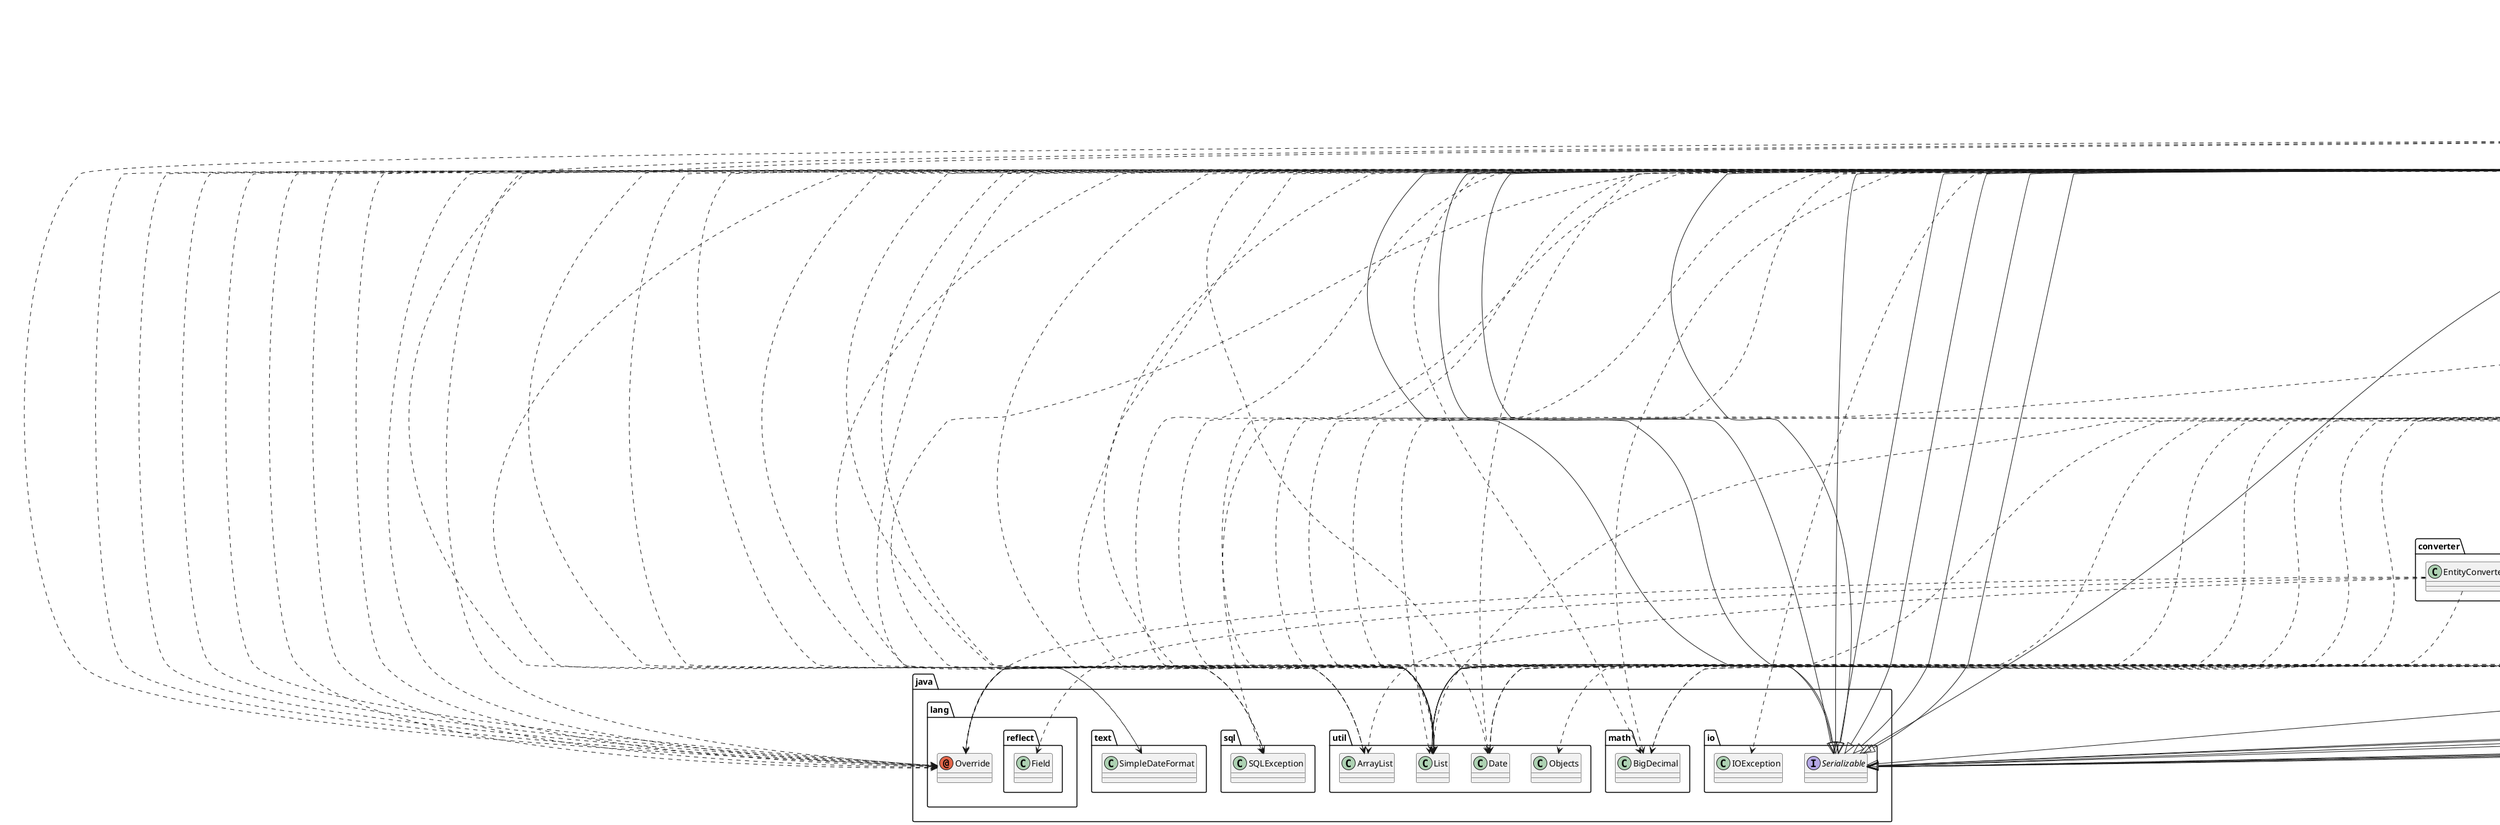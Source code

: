 @startuml
abstract class com.tenerianoe.ejb.AbstractFacade
annotation java.lang.Override
annotation javax.annotation.PostConstruct
annotation javax.ejb.EJB
annotation javax.ejb.Local
annotation javax.ejb.Stateless
annotation javax.faces.bean.ManagedBean
annotation javax.faces.bean.ViewScoped
annotation javax.faces.convert.FacesConverter
annotation javax.faces.view.ViewScoped
annotation javax.inject.Named
annotation javax.persistence.Column
annotation javax.persistence.Entity
annotation javax.persistence.GeneratedValue
annotation javax.persistence.Id
annotation javax.persistence.JoinColumn
annotation javax.persistence.ManyToOne
annotation javax.persistence.OneToOne
annotation javax.persistence.PersistenceContext
annotation javax.persistence.Table
annotation javax.persistence.Temporal
class com.tenerianoe.controller.Backup
class com.tenerianoe.controller.EntradaProductoController
class com.tenerianoe.controller.FacturaController
class com.tenerianoe.controller.LoginController
class com.tenerianoe.controller.ParametrizacionController
class com.tenerianoe.controller.PlantillaController
class com.tenerianoe.controller.ProduccionController
class com.tenerianoe.controller.ProductoController
class com.tenerianoe.controller.ProveedorController
class com.tenerianoe.controller.UsuarioController
class com.tenerianoe.controller.prueba
class com.tenerianoe.ejb.CatalogoProductoFacade
class com.tenerianoe.ejb.CatalogoProveedorFacade
class com.tenerianoe.ejb.DetalleFacturaFacade
class com.tenerianoe.ejb.DetalleProduccionFacade
class com.tenerianoe.ejb.EtapaFacade
class com.tenerianoe.ejb.FacturaFacade
class com.tenerianoe.ejb.InsumosPorcentajeFacade
class com.tenerianoe.ejb.PersonaFacade
class com.tenerianoe.ejb.ProduccionFacade
class com.tenerianoe.ejb.UsuarioFacade
class com.tenerianoe.model.CatalogoProveedor
class com.tenerianoe.model.DetalleFactura
class com.tenerianoe.model.DetalleProduccion
class com.tenerianoe.model.Etapa
class com.tenerianoe.model.Factura
class com.tenerianoe.model.InsumosPorcentaje
class com.tenerianoe.model.Persona
class com.tenerianoe.model.Produccion
class com.tenerianoe.model.Usuario
class com.tenerianoe.model.catalogo_producto
class com.tenerianoe.report.ReporteProveedor
class converter.EntityConverter
class java.io.IOException
class java.lang.reflect.Field
class java.math.BigDecimal
class java.sql.SQLException
class java.text.SimpleDateFormat
class java.util.ArrayList
class java.util.Date
class java.util.List
class java.util.Objects
class javax.faces.application.FacesMessage
class javax.faces.component.UIComponent
class javax.faces.context.FacesContext
class javax.persistence.CascadeType
class javax.persistence.EmbeddedId
class javax.persistence.EntityManager
class javax.persistence.ForeignKey
class javax.persistence.GenerationType
class javax.persistence.Query
class javax.persistence.TemporalType
class javax.servlet.ServletContext
class javax.servlet.http.HttpServletResponse
class net.sf.jasperreports.engine.export.JRPdfExporter
class net.sf.jasperreports.engine.util.JRLoader
class org.apache.commons.codec.digest.DigestUtils
class org.primefaces.event.CellEditEvent
class org.primefaces.event.SelectEvent
interface com.tenerianoe.ejb.CatalogoProductoFacadeLocal
interface com.tenerianoe.ejb.CatalogoProveedorFacadeLocal
interface com.tenerianoe.ejb.DetalleFacturaFacadeLocal
interface com.tenerianoe.ejb.DetalleProduccionFacadeLocal
interface com.tenerianoe.ejb.EtapaFacadeLocal
interface com.tenerianoe.ejb.FacturaFacadeLocal
interface com.tenerianoe.ejb.InsumosPorcentajeFacadeLocal
interface com.tenerianoe.ejb.PersonaFacadeLocal
interface com.tenerianoe.ejb.ProduccionFacadeLocal
interface com.tenerianoe.ejb.UsuarioFacadeLocal
interface java.io.Serializable
interface javax.faces.convert.Converter
com.tenerianoe.ejb.AbstractFacade ..> java.util.List
com.tenerianoe.ejb.AbstractFacade ..> javax.persistence.EntityManager
com.tenerianoe.controller.Backup ..> javax.faces.bean.ManagedBean
com.tenerianoe.controller.Backup ..> java.text.SimpleDateFormat
com.tenerianoe.controller.Backup ..> java.util.Date
com.tenerianoe.controller.Backup ..> javax.faces.context.FacesContext
com.tenerianoe.controller.Backup ..> javax.servlet.ServletContext
com.tenerianoe.controller.Backup --|> java.io.Serializable
com.tenerianoe.controller.EntradaProductoController ..> javax.annotation.PostConstruct
com.tenerianoe.controller.EntradaProductoController ..> javax.ejb.EJB
com.tenerianoe.controller.EntradaProductoController ..> javax.faces.bean.ManagedBean
com.tenerianoe.controller.EntradaProductoController ..> javax.faces.bean.ViewScoped
com.tenerianoe.controller.EntradaProductoController ..> com.tenerianoe.model.CatalogoProveedor
com.tenerianoe.controller.EntradaProductoController ..> com.tenerianoe.model.DetalleFactura
com.tenerianoe.controller.EntradaProductoController ..> com.tenerianoe.model.Factura
com.tenerianoe.controller.EntradaProductoController ..> com.tenerianoe.model.catalogo_producto
com.tenerianoe.controller.EntradaProductoController ..> com.tenerianoe.report.ReporteProveedor
com.tenerianoe.controller.EntradaProductoController ..> java.math.BigDecimal
com.tenerianoe.controller.EntradaProductoController ..> java.sql.SQLException
com.tenerianoe.controller.EntradaProductoController ..> java.util.ArrayList
com.tenerianoe.controller.EntradaProductoController ..> java.util.List
com.tenerianoe.controller.EntradaProductoController ..> javax.faces.application.FacesMessage
com.tenerianoe.controller.EntradaProductoController ..> javax.faces.context.FacesContext
com.tenerianoe.controller.EntradaProductoController ..> javax.servlet.ServletContext
com.tenerianoe.controller.EntradaProductoController ..> org.primefaces.event.CellEditEvent
com.tenerianoe.controller.EntradaProductoController ..> com.tenerianoe.ejb.CatalogoProductoFacadeLocal
com.tenerianoe.controller.EntradaProductoController ..> com.tenerianoe.ejb.CatalogoProveedorFacadeLocal
com.tenerianoe.controller.EntradaProductoController ..> com.tenerianoe.ejb.DetalleFacturaFacadeLocal
com.tenerianoe.controller.EntradaProductoController ..> com.tenerianoe.ejb.FacturaFacadeLocal
com.tenerianoe.controller.EntradaProductoController --|> java.io.Serializable
com.tenerianoe.controller.FacturaController ..> javax.annotation.PostConstruct
com.tenerianoe.controller.FacturaController ..> javax.ejb.EJB
com.tenerianoe.controller.FacturaController ..> javax.faces.bean.ViewScoped
com.tenerianoe.controller.FacturaController ..> javax.inject.Named
com.tenerianoe.controller.FacturaController ..> com.tenerianoe.ejb.DetalleFacturaFacade
com.tenerianoe.controller.FacturaController ..> com.tenerianoe.model.CatalogoProveedor
com.tenerianoe.controller.FacturaController ..> com.tenerianoe.model.DetalleFactura
com.tenerianoe.controller.FacturaController ..> com.tenerianoe.model.Factura
com.tenerianoe.controller.FacturaController ..> com.tenerianoe.model.catalogo_producto
com.tenerianoe.controller.FacturaController ..> java.math.BigDecimal
com.tenerianoe.controller.FacturaController ..> java.util.ArrayList
com.tenerianoe.controller.FacturaController ..> java.util.List
com.tenerianoe.controller.FacturaController ..> javax.faces.application.FacesMessage
com.tenerianoe.controller.FacturaController ..> javax.faces.context.FacesContext
com.tenerianoe.controller.FacturaController ..> org.primefaces.event.SelectEvent
com.tenerianoe.controller.FacturaController ..> com.tenerianoe.ejb.CatalogoProductoFacadeLocal
com.tenerianoe.controller.FacturaController ..> com.tenerianoe.ejb.CatalogoProveedorFacadeLocal
com.tenerianoe.controller.FacturaController ..> com.tenerianoe.ejb.FacturaFacadeLocal
com.tenerianoe.controller.LoginController ..> javax.annotation.PostConstruct
com.tenerianoe.controller.LoginController ..> javax.ejb.EJB
com.tenerianoe.controller.LoginController ..> javax.faces.view.ViewScoped
com.tenerianoe.controller.LoginController ..> javax.inject.Named
com.tenerianoe.controller.LoginController ..> com.tenerianoe.model.Usuario
com.tenerianoe.controller.LoginController ..> java.io.IOException
com.tenerianoe.controller.LoginController ..> javax.faces.application.FacesMessage
com.tenerianoe.controller.LoginController ..> javax.faces.context.FacesContext
com.tenerianoe.controller.LoginController ..> com.tenerianoe.ejb.UsuarioFacadeLocal
com.tenerianoe.controller.LoginController --|> java.io.Serializable
com.tenerianoe.controller.ParametrizacionController ..> javax.annotation.PostConstruct
com.tenerianoe.controller.ParametrizacionController ..> javax.ejb.EJB
com.tenerianoe.controller.ParametrizacionController ..> javax.faces.bean.ManagedBean
com.tenerianoe.controller.ParametrizacionController ..> javax.faces.bean.ViewScoped
com.tenerianoe.controller.ParametrizacionController ..> com.tenerianoe.model.Etapa
com.tenerianoe.controller.ParametrizacionController ..> com.tenerianoe.model.InsumosPorcentaje
com.tenerianoe.controller.ParametrizacionController ..> com.tenerianoe.model.catalogo_producto
com.tenerianoe.controller.ParametrizacionController ..> com.tenerianoe.report.ReporteProveedor
com.tenerianoe.controller.ParametrizacionController ..> java.sql.SQLException
com.tenerianoe.controller.ParametrizacionController ..> java.util.List
com.tenerianoe.controller.ParametrizacionController ..> javax.faces.application.FacesMessage
com.tenerianoe.controller.ParametrizacionController ..> javax.faces.context.FacesContext
com.tenerianoe.controller.ParametrizacionController ..> javax.servlet.ServletContext
com.tenerianoe.controller.ParametrizacionController ..> com.tenerianoe.ejb.CatalogoProductoFacadeLocal
com.tenerianoe.controller.ParametrizacionController ..> com.tenerianoe.ejb.EtapaFacadeLocal
com.tenerianoe.controller.ParametrizacionController ..> com.tenerianoe.ejb.InsumosPorcentajeFacadeLocal
com.tenerianoe.controller.ParametrizacionController --|> java.io.Serializable
com.tenerianoe.controller.PlantillaController ..> javax.faces.view.ViewScoped
com.tenerianoe.controller.PlantillaController ..> javax.inject.Named
com.tenerianoe.controller.PlantillaController ..> com.tenerianoe.model.Usuario
com.tenerianoe.controller.PlantillaController ..> javax.faces.context.FacesContext
com.tenerianoe.controller.PlantillaController --|> java.io.Serializable
com.tenerianoe.controller.ProduccionController ..> javax.annotation.PostConstruct
com.tenerianoe.controller.ProduccionController ..> javax.ejb.EJB
com.tenerianoe.controller.ProduccionController ..> javax.faces.bean.ManagedBean
com.tenerianoe.controller.ProduccionController ..> javax.faces.bean.ViewScoped
com.tenerianoe.controller.ProduccionController ..> com.tenerianoe.model.DetalleProduccion
com.tenerianoe.controller.ProduccionController ..> com.tenerianoe.model.InsumosPorcentaje
com.tenerianoe.controller.ProduccionController ..> com.tenerianoe.model.Produccion
com.tenerianoe.controller.ProduccionController ..> com.tenerianoe.model.catalogo_producto
com.tenerianoe.controller.ProduccionController ..> java.util.List
com.tenerianoe.controller.ProduccionController ..> com.tenerianoe.ejb.CatalogoProductoFacadeLocal
com.tenerianoe.controller.ProduccionController ..> com.tenerianoe.ejb.DetalleProduccionFacadeLocal
com.tenerianoe.controller.ProduccionController ..> com.tenerianoe.ejb.InsumosPorcentajeFacadeLocal
com.tenerianoe.controller.ProduccionController ..> com.tenerianoe.ejb.ProduccionFacadeLocal
com.tenerianoe.controller.ProduccionController --|> java.io.Serializable
com.tenerianoe.controller.ProductoController ..> javax.annotation.PostConstruct
com.tenerianoe.controller.ProductoController ..> javax.ejb.EJB
com.tenerianoe.controller.ProductoController ..> javax.faces.view.ViewScoped
com.tenerianoe.controller.ProductoController ..> javax.inject.Named
com.tenerianoe.controller.ProductoController ..> com.tenerianoe.model.catalogo_producto
com.tenerianoe.controller.ProductoController ..> com.tenerianoe.report.ReporteProveedor
com.tenerianoe.controller.ProductoController ..> java.sql.SQLException
com.tenerianoe.controller.ProductoController ..> java.util.List
com.tenerianoe.controller.ProductoController ..> javax.faces.application.FacesMessage
com.tenerianoe.controller.ProductoController ..> javax.faces.context.FacesContext
com.tenerianoe.controller.ProductoController ..> javax.servlet.ServletContext
com.tenerianoe.controller.ProductoController ..> com.tenerianoe.ejb.CatalogoProductoFacadeLocal
com.tenerianoe.controller.ProductoController --|> java.io.Serializable
com.tenerianoe.controller.ProveedorController ..> javax.annotation.PostConstruct
com.tenerianoe.controller.ProveedorController ..> javax.ejb.EJB
com.tenerianoe.controller.ProveedorController ..> javax.faces.view.ViewScoped
com.tenerianoe.controller.ProveedorController ..> javax.inject.Named
com.tenerianoe.controller.ProveedorController ..> com.tenerianoe.model.CatalogoProveedor
com.tenerianoe.controller.ProveedorController ..> com.tenerianoe.report.ReporteProveedor
com.tenerianoe.controller.ProveedorController ..> java.sql.SQLException
com.tenerianoe.controller.ProveedorController ..> java.util.List
com.tenerianoe.controller.ProveedorController ..> javax.faces.application.FacesMessage
com.tenerianoe.controller.ProveedorController ..> javax.faces.context.FacesContext
com.tenerianoe.controller.ProveedorController ..> javax.servlet.ServletContext
com.tenerianoe.controller.ProveedorController ..> com.tenerianoe.ejb.CatalogoProveedorFacadeLocal
com.tenerianoe.controller.ProveedorController --|> java.io.Serializable
com.tenerianoe.controller.UsuarioController ..> javax.annotation.PostConstruct
com.tenerianoe.controller.UsuarioController ..> javax.ejb.EJB
com.tenerianoe.controller.UsuarioController ..> javax.faces.view.ViewScoped
com.tenerianoe.controller.UsuarioController ..> javax.inject.Named
com.tenerianoe.controller.UsuarioController ..> com.tenerianoe.model.Persona
com.tenerianoe.controller.UsuarioController ..> com.tenerianoe.model.Usuario
com.tenerianoe.controller.UsuarioController ..> java.text.SimpleDateFormat
com.tenerianoe.controller.UsuarioController ..> java.util.Date
com.tenerianoe.controller.UsuarioController ..> java.util.List
com.tenerianoe.controller.UsuarioController ..> javax.faces.application.FacesMessage
com.tenerianoe.controller.UsuarioController ..> javax.faces.context.FacesContext
com.tenerianoe.controller.UsuarioController ..> org.apache.commons.codec.digest.DigestUtils
com.tenerianoe.controller.UsuarioController ..> com.tenerianoe.ejb.PersonaFacadeLocal
com.tenerianoe.controller.UsuarioController ..> com.tenerianoe.ejb.UsuarioFacadeLocal
com.tenerianoe.controller.UsuarioController --|> java.io.Serializable
com.tenerianoe.controller.prueba ..> javax.faces.bean.ManagedBean
com.tenerianoe.controller.prueba ..> javax.faces.view.ViewScoped
com.tenerianoe.controller.prueba ..> javax.faces.application.FacesMessage
com.tenerianoe.controller.prueba ..> javax.faces.context.FacesContext
com.tenerianoe.controller.prueba --|> java.io.Serializable
com.tenerianoe.ejb.CatalogoProductoFacade --|> com.tenerianoe.ejb.AbstractFacade
com.tenerianoe.ejb.CatalogoProductoFacade ..> java.lang.Override
com.tenerianoe.ejb.CatalogoProductoFacade ..> javax.ejb.Stateless
com.tenerianoe.ejb.CatalogoProductoFacade ..> javax.persistence.PersistenceContext
com.tenerianoe.ejb.CatalogoProductoFacade ..> com.tenerianoe.model.catalogo_producto
com.tenerianoe.ejb.CatalogoProductoFacade ..> javax.persistence.EntityManager
com.tenerianoe.ejb.CatalogoProductoFacade --|> com.tenerianoe.ejb.CatalogoProductoFacadeLocal
com.tenerianoe.ejb.CatalogoProveedorFacade --|> com.tenerianoe.ejb.AbstractFacade
com.tenerianoe.ejb.CatalogoProveedorFacade ..> java.lang.Override
com.tenerianoe.ejb.CatalogoProveedorFacade ..> javax.ejb.Stateless
com.tenerianoe.ejb.CatalogoProveedorFacade ..> javax.persistence.PersistenceContext
com.tenerianoe.ejb.CatalogoProveedorFacade ..> com.tenerianoe.model.CatalogoProveedor
com.tenerianoe.ejb.CatalogoProveedorFacade ..> javax.persistence.EntityManager
com.tenerianoe.ejb.CatalogoProveedorFacade --|> com.tenerianoe.ejb.CatalogoProveedorFacadeLocal
com.tenerianoe.ejb.DetalleFacturaFacade --|> com.tenerianoe.ejb.AbstractFacade
com.tenerianoe.ejb.DetalleFacturaFacade ..> java.lang.Override
com.tenerianoe.ejb.DetalleFacturaFacade ..> javax.ejb.Stateless
com.tenerianoe.ejb.DetalleFacturaFacade ..> javax.persistence.PersistenceContext
com.tenerianoe.ejb.DetalleFacturaFacade ..> com.tenerianoe.model.DetalleFactura
com.tenerianoe.ejb.DetalleFacturaFacade ..> javax.persistence.EntityManager
com.tenerianoe.ejb.DetalleFacturaFacade --|> com.tenerianoe.ejb.DetalleFacturaFacadeLocal
com.tenerianoe.ejb.DetalleProduccionFacade --|> com.tenerianoe.ejb.AbstractFacade
com.tenerianoe.ejb.DetalleProduccionFacade ..> java.lang.Override
com.tenerianoe.ejb.DetalleProduccionFacade ..> javax.ejb.Stateless
com.tenerianoe.ejb.DetalleProduccionFacade ..> javax.persistence.PersistenceContext
com.tenerianoe.ejb.DetalleProduccionFacade ..> com.tenerianoe.model.DetalleProduccion
com.tenerianoe.ejb.DetalleProduccionFacade ..> java.util.List
com.tenerianoe.ejb.DetalleProduccionFacade ..> javax.persistence.EntityManager
com.tenerianoe.ejb.DetalleProduccionFacade ..> javax.persistence.Query
com.tenerianoe.ejb.DetalleProduccionFacade --|> com.tenerianoe.ejb.DetalleProduccionFacadeLocal
com.tenerianoe.ejb.EtapaFacade --|> com.tenerianoe.ejb.AbstractFacade
com.tenerianoe.ejb.EtapaFacade ..> java.lang.Override
com.tenerianoe.ejb.EtapaFacade ..> javax.ejb.Stateless
com.tenerianoe.ejb.EtapaFacade ..> javax.persistence.PersistenceContext
com.tenerianoe.ejb.EtapaFacade ..> com.tenerianoe.model.Etapa
com.tenerianoe.ejb.EtapaFacade ..> javax.persistence.EntityManager
com.tenerianoe.ejb.EtapaFacade --|> com.tenerianoe.ejb.EtapaFacadeLocal
com.tenerianoe.ejb.FacturaFacade --|> com.tenerianoe.ejb.AbstractFacade
com.tenerianoe.ejb.FacturaFacade ..> java.lang.Override
com.tenerianoe.ejb.FacturaFacade ..> javax.ejb.Stateless
com.tenerianoe.ejb.FacturaFacade ..> javax.persistence.PersistenceContext
com.tenerianoe.ejb.FacturaFacade ..> com.tenerianoe.model.Factura
com.tenerianoe.ejb.FacturaFacade ..> javax.persistence.EntityManager
com.tenerianoe.ejb.FacturaFacade --|> com.tenerianoe.ejb.FacturaFacadeLocal
com.tenerianoe.ejb.InsumosPorcentajeFacade --|> com.tenerianoe.ejb.AbstractFacade
com.tenerianoe.ejb.InsumosPorcentajeFacade ..> java.lang.Override
com.tenerianoe.ejb.InsumosPorcentajeFacade ..> javax.ejb.Stateless
com.tenerianoe.ejb.InsumosPorcentajeFacade ..> javax.persistence.PersistenceContext
com.tenerianoe.ejb.InsumosPorcentajeFacade ..> com.tenerianoe.model.InsumosPorcentaje
com.tenerianoe.ejb.InsumosPorcentajeFacade ..> javax.persistence.EntityManager
com.tenerianoe.ejb.InsumosPorcentajeFacade --|> com.tenerianoe.ejb.InsumosPorcentajeFacadeLocal
com.tenerianoe.ejb.PersonaFacade --|> com.tenerianoe.ejb.AbstractFacade
com.tenerianoe.ejb.PersonaFacade ..> java.lang.Override
com.tenerianoe.ejb.PersonaFacade ..> javax.ejb.Stateless
com.tenerianoe.ejb.PersonaFacade ..> javax.persistence.PersistenceContext
com.tenerianoe.ejb.PersonaFacade ..> com.tenerianoe.model.Persona
com.tenerianoe.ejb.PersonaFacade ..> javax.persistence.EntityManager
com.tenerianoe.ejb.PersonaFacade --|> com.tenerianoe.ejb.PersonaFacadeLocal
com.tenerianoe.ejb.ProduccionFacade --|> com.tenerianoe.ejb.AbstractFacade
com.tenerianoe.ejb.ProduccionFacade ..> java.lang.Override
com.tenerianoe.ejb.ProduccionFacade ..> javax.ejb.Stateless
com.tenerianoe.ejb.ProduccionFacade ..> javax.persistence.PersistenceContext
com.tenerianoe.ejb.ProduccionFacade ..> com.tenerianoe.model.Produccion
com.tenerianoe.ejb.ProduccionFacade ..> java.util.ArrayList
com.tenerianoe.ejb.ProduccionFacade ..> java.util.List
com.tenerianoe.ejb.ProduccionFacade ..> javax.persistence.EntityManager
com.tenerianoe.ejb.ProduccionFacade ..> javax.persistence.Query
com.tenerianoe.ejb.ProduccionFacade --|> com.tenerianoe.ejb.ProduccionFacadeLocal
com.tenerianoe.ejb.UsuarioFacade --|> com.tenerianoe.ejb.AbstractFacade
com.tenerianoe.ejb.UsuarioFacade ..> java.lang.Override
com.tenerianoe.ejb.UsuarioFacade ..> javax.ejb.Stateless
com.tenerianoe.ejb.UsuarioFacade ..> javax.persistence.PersistenceContext
com.tenerianoe.ejb.UsuarioFacade ..> com.tenerianoe.model.Usuario
com.tenerianoe.ejb.UsuarioFacade ..> java.util.List
com.tenerianoe.ejb.UsuarioFacade ..> javax.persistence.EntityManager
com.tenerianoe.ejb.UsuarioFacade ..> javax.persistence.Query
com.tenerianoe.ejb.UsuarioFacade ..> org.apache.commons.codec.digest.DigestUtils
com.tenerianoe.ejb.UsuarioFacade --|> com.tenerianoe.ejb.UsuarioFacadeLocal
com.tenerianoe.model.CatalogoProveedor ..> java.lang.Override
com.tenerianoe.model.CatalogoProveedor ..> javax.persistence.Column
com.tenerianoe.model.CatalogoProveedor ..> javax.persistence.Entity
com.tenerianoe.model.CatalogoProveedor ..> javax.persistence.GeneratedValue
com.tenerianoe.model.CatalogoProveedor ..> javax.persistence.Id
com.tenerianoe.model.CatalogoProveedor ..> javax.persistence.Table
com.tenerianoe.model.CatalogoProveedor ..> javax.persistence.GenerationType
com.tenerianoe.model.CatalogoProveedor --|> java.io.Serializable
com.tenerianoe.model.DetalleFactura ..> javax.persistence.Column
com.tenerianoe.model.DetalleFactura ..> javax.persistence.Entity
com.tenerianoe.model.DetalleFactura ..> javax.persistence.GeneratedValue
com.tenerianoe.model.DetalleFactura ..> javax.persistence.Id
com.tenerianoe.model.DetalleFactura ..> javax.persistence.JoinColumn
com.tenerianoe.model.DetalleFactura ..> javax.persistence.ManyToOne
com.tenerianoe.model.DetalleFactura ..> javax.persistence.Table
com.tenerianoe.model.DetalleFactura ..> java.math.BigDecimal
com.tenerianoe.model.DetalleFactura ..> javax.persistence.GenerationType
com.tenerianoe.model.DetalleFactura --|> java.io.Serializable
com.tenerianoe.model.DetalleProduccion ..> javax.persistence.Column
com.tenerianoe.model.DetalleProduccion ..> javax.persistence.Entity
com.tenerianoe.model.DetalleProduccion ..> javax.persistence.GeneratedValue
com.tenerianoe.model.DetalleProduccion ..> javax.persistence.Id
com.tenerianoe.model.DetalleProduccion ..> javax.persistence.JoinColumn
com.tenerianoe.model.DetalleProduccion ..> javax.persistence.ManyToOne
com.tenerianoe.model.DetalleProduccion ..> javax.persistence.Table
com.tenerianoe.model.DetalleProduccion ..> javax.persistence.GenerationType
com.tenerianoe.model.DetalleProduccion --|> java.io.Serializable
com.tenerianoe.model.Etapa ..> javax.persistence.Column
com.tenerianoe.model.Etapa ..> javax.persistence.Entity
com.tenerianoe.model.Etapa ..> javax.persistence.GeneratedValue
com.tenerianoe.model.Etapa ..> javax.persistence.Id
com.tenerianoe.model.Etapa ..> javax.persistence.Table
com.tenerianoe.model.Etapa ..> javax.persistence.GenerationType
com.tenerianoe.model.Etapa --|> java.io.Serializable
com.tenerianoe.model.Factura ..> java.lang.Override
com.tenerianoe.model.Factura ..> javax.persistence.Column
com.tenerianoe.model.Factura ..> javax.persistence.Entity
com.tenerianoe.model.Factura ..> javax.persistence.GeneratedValue
com.tenerianoe.model.Factura ..> javax.persistence.Id
com.tenerianoe.model.Factura ..> javax.persistence.JoinColumn
com.tenerianoe.model.Factura ..> javax.persistence.ManyToOne
com.tenerianoe.model.Factura ..> javax.persistence.Table
com.tenerianoe.model.Factura ..> javax.persistence.Temporal
com.tenerianoe.model.Factura ..> java.math.BigDecimal
com.tenerianoe.model.Factura ..> java.util.Date
com.tenerianoe.model.Factura ..> javax.persistence.GenerationType
com.tenerianoe.model.Factura ..> javax.persistence.TemporalType
com.tenerianoe.model.Factura --|> java.io.Serializable
com.tenerianoe.model.InsumosPorcentaje ..> java.lang.Override
com.tenerianoe.model.InsumosPorcentaje ..> javax.persistence.Column
com.tenerianoe.model.InsumosPorcentaje ..> javax.persistence.Entity
com.tenerianoe.model.InsumosPorcentaje ..> javax.persistence.GeneratedValue
com.tenerianoe.model.InsumosPorcentaje ..> javax.persistence.Id
com.tenerianoe.model.InsumosPorcentaje ..> javax.persistence.JoinColumn
com.tenerianoe.model.InsumosPorcentaje ..> javax.persistence.ManyToOne
com.tenerianoe.model.InsumosPorcentaje ..> javax.persistence.Table
com.tenerianoe.model.InsumosPorcentaje ..> javax.persistence.CascadeType
com.tenerianoe.model.InsumosPorcentaje ..> javax.persistence.ForeignKey
com.tenerianoe.model.InsumosPorcentaje ..> javax.persistence.GenerationType
com.tenerianoe.model.InsumosPorcentaje --|> java.io.Serializable
com.tenerianoe.model.Persona ..> java.lang.Override
com.tenerianoe.model.Persona ..> javax.persistence.Column
com.tenerianoe.model.Persona ..> javax.persistence.Entity
com.tenerianoe.model.Persona ..> javax.persistence.GeneratedValue
com.tenerianoe.model.Persona ..> javax.persistence.Id
com.tenerianoe.model.Persona ..> javax.persistence.Table
com.tenerianoe.model.Persona ..> javax.persistence.Temporal
com.tenerianoe.model.Persona ..> java.util.Date
com.tenerianoe.model.Persona ..> javax.persistence.GenerationType
com.tenerianoe.model.Persona ..> javax.persistence.TemporalType
com.tenerianoe.model.Persona --|> java.io.Serializable
com.tenerianoe.model.Produccion ..> javax.persistence.Column
com.tenerianoe.model.Produccion ..> javax.persistence.Entity
com.tenerianoe.model.Produccion ..> javax.persistence.GeneratedValue
com.tenerianoe.model.Produccion ..> javax.persistence.Id
com.tenerianoe.model.Produccion ..> javax.persistence.Table
com.tenerianoe.model.Produccion ..> javax.persistence.Temporal
com.tenerianoe.model.Produccion ..> java.util.Date
com.tenerianoe.model.Produccion ..> javax.persistence.GenerationType
com.tenerianoe.model.Produccion ..> javax.persistence.TemporalType
com.tenerianoe.model.Produccion --|> java.io.Serializable
com.tenerianoe.model.Usuario ..> java.lang.Override
com.tenerianoe.model.Usuario ..> javax.persistence.Column
com.tenerianoe.model.Usuario ..> javax.persistence.Entity
com.tenerianoe.model.Usuario ..> javax.persistence.Id
com.tenerianoe.model.Usuario ..> javax.persistence.JoinColumn
com.tenerianoe.model.Usuario ..> javax.persistence.OneToOne
com.tenerianoe.model.Usuario ..> javax.persistence.Table
com.tenerianoe.model.Usuario ..> java.util.Objects
com.tenerianoe.model.Usuario ..> javax.persistence.CascadeType
com.tenerianoe.model.Usuario --|> java.io.Serializable
com.tenerianoe.model.catalogo_producto ..> javax.persistence.Column
com.tenerianoe.model.catalogo_producto ..> javax.persistence.Entity
com.tenerianoe.model.catalogo_producto ..> javax.persistence.GeneratedValue
com.tenerianoe.model.catalogo_producto ..> javax.persistence.Id
com.tenerianoe.model.catalogo_producto ..> javax.persistence.Table
com.tenerianoe.model.catalogo_producto ..> javax.persistence.GenerationType
com.tenerianoe.model.catalogo_producto --|> java.io.Serializable
com.tenerianoe.report.ReporteProveedor ..> javax.faces.context.FacesContext
com.tenerianoe.report.ReporteProveedor ..> javax.servlet.http.HttpServletResponse
com.tenerianoe.report.ReporteProveedor ..> net.sf.jasperreports.engine.export.JRPdfExporter
com.tenerianoe.report.ReporteProveedor ..> net.sf.jasperreports.engine.util.JRLoader
converter.EntityConverter ..> java.lang.Override
converter.EntityConverter ..> javax.faces.convert.FacesConverter
converter.EntityConverter ..> javax.persistence.Id
converter.EntityConverter ..> java.lang.reflect.Field
converter.EntityConverter ..> java.util.ArrayList
converter.EntityConverter ..> java.util.List
converter.EntityConverter ..> javax.faces.component.UIComponent
converter.EntityConverter ..> javax.faces.context.FacesContext
converter.EntityConverter ..> javax.persistence.EmbeddedId
converter.EntityConverter --|> javax.faces.convert.Converter
com.tenerianoe.ejb.CatalogoProductoFacadeLocal ..> javax.ejb.Local
com.tenerianoe.ejb.CatalogoProductoFacadeLocal ..> com.tenerianoe.model.catalogo_producto
com.tenerianoe.ejb.CatalogoProductoFacadeLocal ..> java.util.List
com.tenerianoe.ejb.CatalogoProveedorFacadeLocal ..> javax.ejb.Local
com.tenerianoe.ejb.CatalogoProveedorFacadeLocal ..> com.tenerianoe.model.CatalogoProveedor
com.tenerianoe.ejb.CatalogoProveedorFacadeLocal ..> java.util.List
com.tenerianoe.ejb.DetalleFacturaFacadeLocal ..> javax.ejb.Local
com.tenerianoe.ejb.DetalleFacturaFacadeLocal ..> com.tenerianoe.model.DetalleFactura
com.tenerianoe.ejb.DetalleFacturaFacadeLocal ..> java.util.List
com.tenerianoe.ejb.DetalleProduccionFacadeLocal ..> javax.ejb.Local
com.tenerianoe.ejb.DetalleProduccionFacadeLocal ..> com.tenerianoe.model.DetalleProduccion
com.tenerianoe.ejb.DetalleProduccionFacadeLocal ..> com.tenerianoe.model.Produccion
com.tenerianoe.ejb.DetalleProduccionFacadeLocal ..> java.util.List
com.tenerianoe.ejb.EtapaFacadeLocal ..> javax.ejb.Local
com.tenerianoe.ejb.EtapaFacadeLocal ..> com.tenerianoe.model.Etapa
com.tenerianoe.ejb.EtapaFacadeLocal ..> java.util.List
com.tenerianoe.ejb.FacturaFacadeLocal ..> javax.ejb.Local
com.tenerianoe.ejb.FacturaFacadeLocal ..> com.tenerianoe.model.Factura
com.tenerianoe.ejb.FacturaFacadeLocal ..> java.util.List
com.tenerianoe.ejb.InsumosPorcentajeFacadeLocal ..> javax.ejb.Local
com.tenerianoe.ejb.InsumosPorcentajeFacadeLocal ..> com.tenerianoe.model.InsumosPorcentaje
com.tenerianoe.ejb.InsumosPorcentajeFacadeLocal ..> java.util.List
com.tenerianoe.ejb.PersonaFacadeLocal ..> javax.ejb.Local
com.tenerianoe.ejb.PersonaFacadeLocal ..> com.tenerianoe.model.Persona
com.tenerianoe.ejb.PersonaFacadeLocal ..> java.util.List
com.tenerianoe.ejb.ProduccionFacadeLocal ..> javax.ejb.Local
com.tenerianoe.ejb.ProduccionFacadeLocal ..> com.tenerianoe.model.Produccion
com.tenerianoe.ejb.ProduccionFacadeLocal ..> java.util.List
com.tenerianoe.ejb.UsuarioFacadeLocal ..> javax.ejb.Local
com.tenerianoe.ejb.UsuarioFacadeLocal ..> com.tenerianoe.model.Usuario
com.tenerianoe.ejb.UsuarioFacadeLocal ..> java.util.List
@enduml